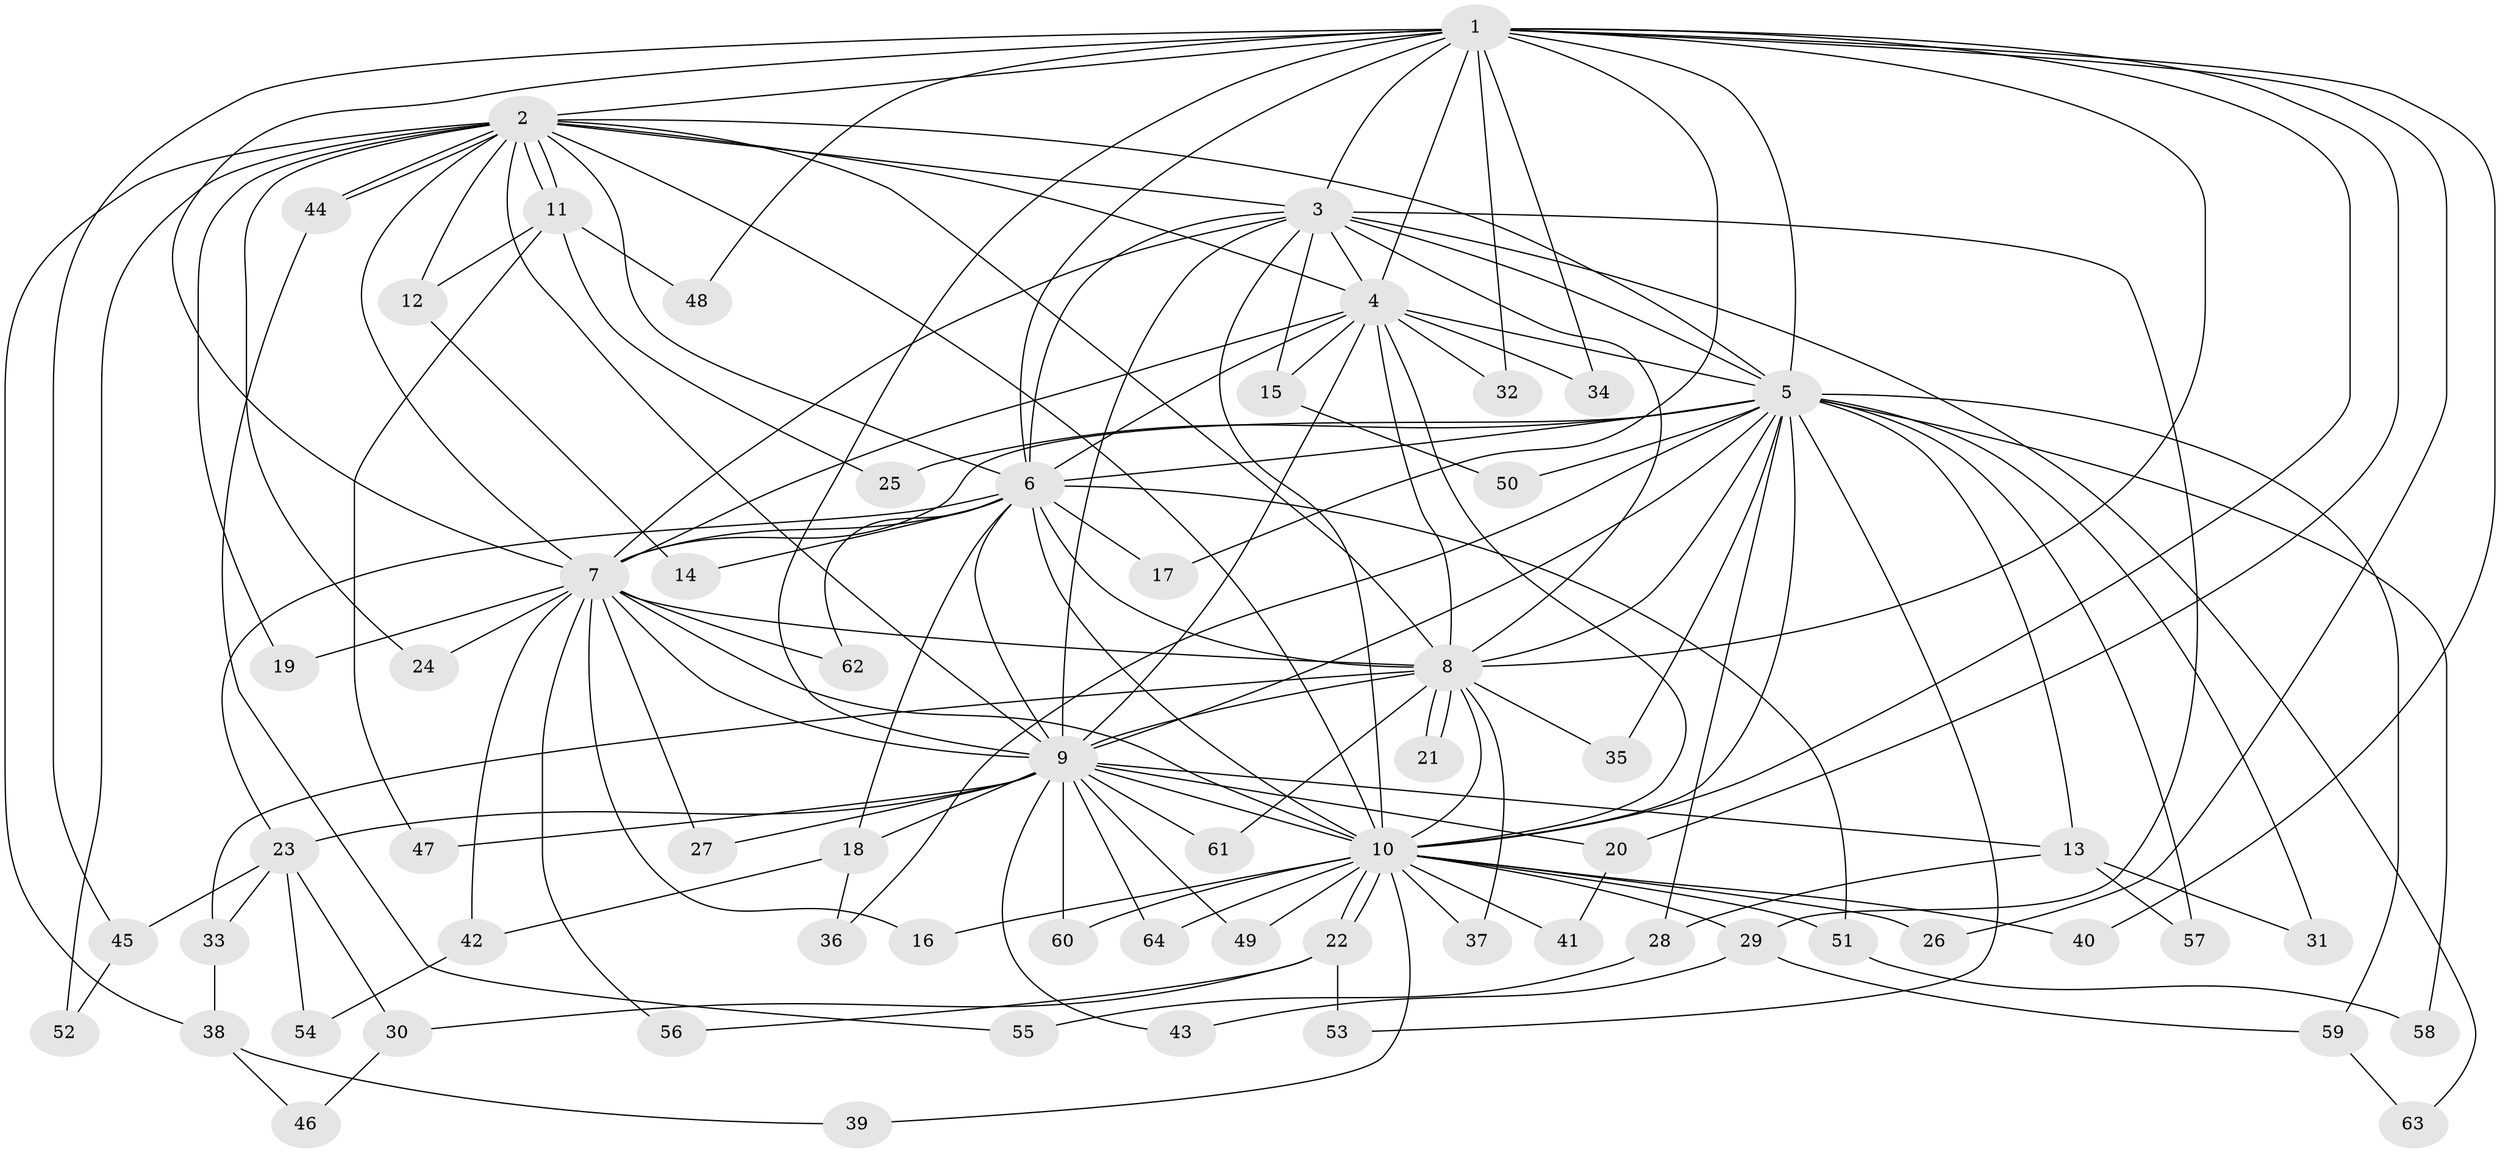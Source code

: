 // coarse degree distribution, {12: 0.05128205128205128, 11: 0.02564102564102564, 15: 0.02564102564102564, 8: 0.02564102564102564, 22: 0.02564102564102564, 5: 0.05128205128205128, 3: 0.1794871794871795, 2: 0.46153846153846156, 4: 0.05128205128205128, 1: 0.07692307692307693, 6: 0.02564102564102564}
// Generated by graph-tools (version 1.1) at 2025/50/03/04/25 22:50:02]
// undirected, 64 vertices, 153 edges
graph export_dot {
  node [color=gray90,style=filled];
  1;
  2;
  3;
  4;
  5;
  6;
  7;
  8;
  9;
  10;
  11;
  12;
  13;
  14;
  15;
  16;
  17;
  18;
  19;
  20;
  21;
  22;
  23;
  24;
  25;
  26;
  27;
  28;
  29;
  30;
  31;
  32;
  33;
  34;
  35;
  36;
  37;
  38;
  39;
  40;
  41;
  42;
  43;
  44;
  45;
  46;
  47;
  48;
  49;
  50;
  51;
  52;
  53;
  54;
  55;
  56;
  57;
  58;
  59;
  60;
  61;
  62;
  63;
  64;
  1 -- 2;
  1 -- 3;
  1 -- 4;
  1 -- 5;
  1 -- 6;
  1 -- 7;
  1 -- 8;
  1 -- 9;
  1 -- 10;
  1 -- 17;
  1 -- 20;
  1 -- 26;
  1 -- 32;
  1 -- 34;
  1 -- 40;
  1 -- 45;
  1 -- 48;
  2 -- 3;
  2 -- 4;
  2 -- 5;
  2 -- 6;
  2 -- 7;
  2 -- 8;
  2 -- 9;
  2 -- 10;
  2 -- 11;
  2 -- 11;
  2 -- 12;
  2 -- 19;
  2 -- 24;
  2 -- 38;
  2 -- 44;
  2 -- 44;
  2 -- 52;
  3 -- 4;
  3 -- 5;
  3 -- 6;
  3 -- 7;
  3 -- 8;
  3 -- 9;
  3 -- 10;
  3 -- 15;
  3 -- 29;
  3 -- 63;
  4 -- 5;
  4 -- 6;
  4 -- 7;
  4 -- 8;
  4 -- 9;
  4 -- 10;
  4 -- 15;
  4 -- 32;
  4 -- 34;
  5 -- 6;
  5 -- 7;
  5 -- 8;
  5 -- 9;
  5 -- 10;
  5 -- 13;
  5 -- 25;
  5 -- 28;
  5 -- 31;
  5 -- 35;
  5 -- 36;
  5 -- 50;
  5 -- 53;
  5 -- 57;
  5 -- 58;
  5 -- 59;
  6 -- 7;
  6 -- 8;
  6 -- 9;
  6 -- 10;
  6 -- 14;
  6 -- 17;
  6 -- 18;
  6 -- 23;
  6 -- 51;
  6 -- 62;
  7 -- 8;
  7 -- 9;
  7 -- 10;
  7 -- 16;
  7 -- 19;
  7 -- 24;
  7 -- 27;
  7 -- 42;
  7 -- 56;
  7 -- 62;
  8 -- 9;
  8 -- 10;
  8 -- 21;
  8 -- 21;
  8 -- 33;
  8 -- 35;
  8 -- 37;
  8 -- 61;
  9 -- 10;
  9 -- 13;
  9 -- 18;
  9 -- 20;
  9 -- 23;
  9 -- 27;
  9 -- 43;
  9 -- 47;
  9 -- 49;
  9 -- 60;
  9 -- 61;
  9 -- 64;
  10 -- 16;
  10 -- 22;
  10 -- 22;
  10 -- 26;
  10 -- 29;
  10 -- 37;
  10 -- 39;
  10 -- 40;
  10 -- 41;
  10 -- 49;
  10 -- 51;
  10 -- 60;
  10 -- 64;
  11 -- 12;
  11 -- 25;
  11 -- 47;
  11 -- 48;
  12 -- 14;
  13 -- 28;
  13 -- 31;
  13 -- 57;
  15 -- 50;
  18 -- 36;
  18 -- 42;
  20 -- 41;
  22 -- 30;
  22 -- 53;
  22 -- 56;
  23 -- 30;
  23 -- 33;
  23 -- 45;
  23 -- 54;
  28 -- 55;
  29 -- 43;
  29 -- 59;
  30 -- 46;
  33 -- 38;
  38 -- 39;
  38 -- 46;
  42 -- 54;
  44 -- 55;
  45 -- 52;
  51 -- 58;
  59 -- 63;
}
